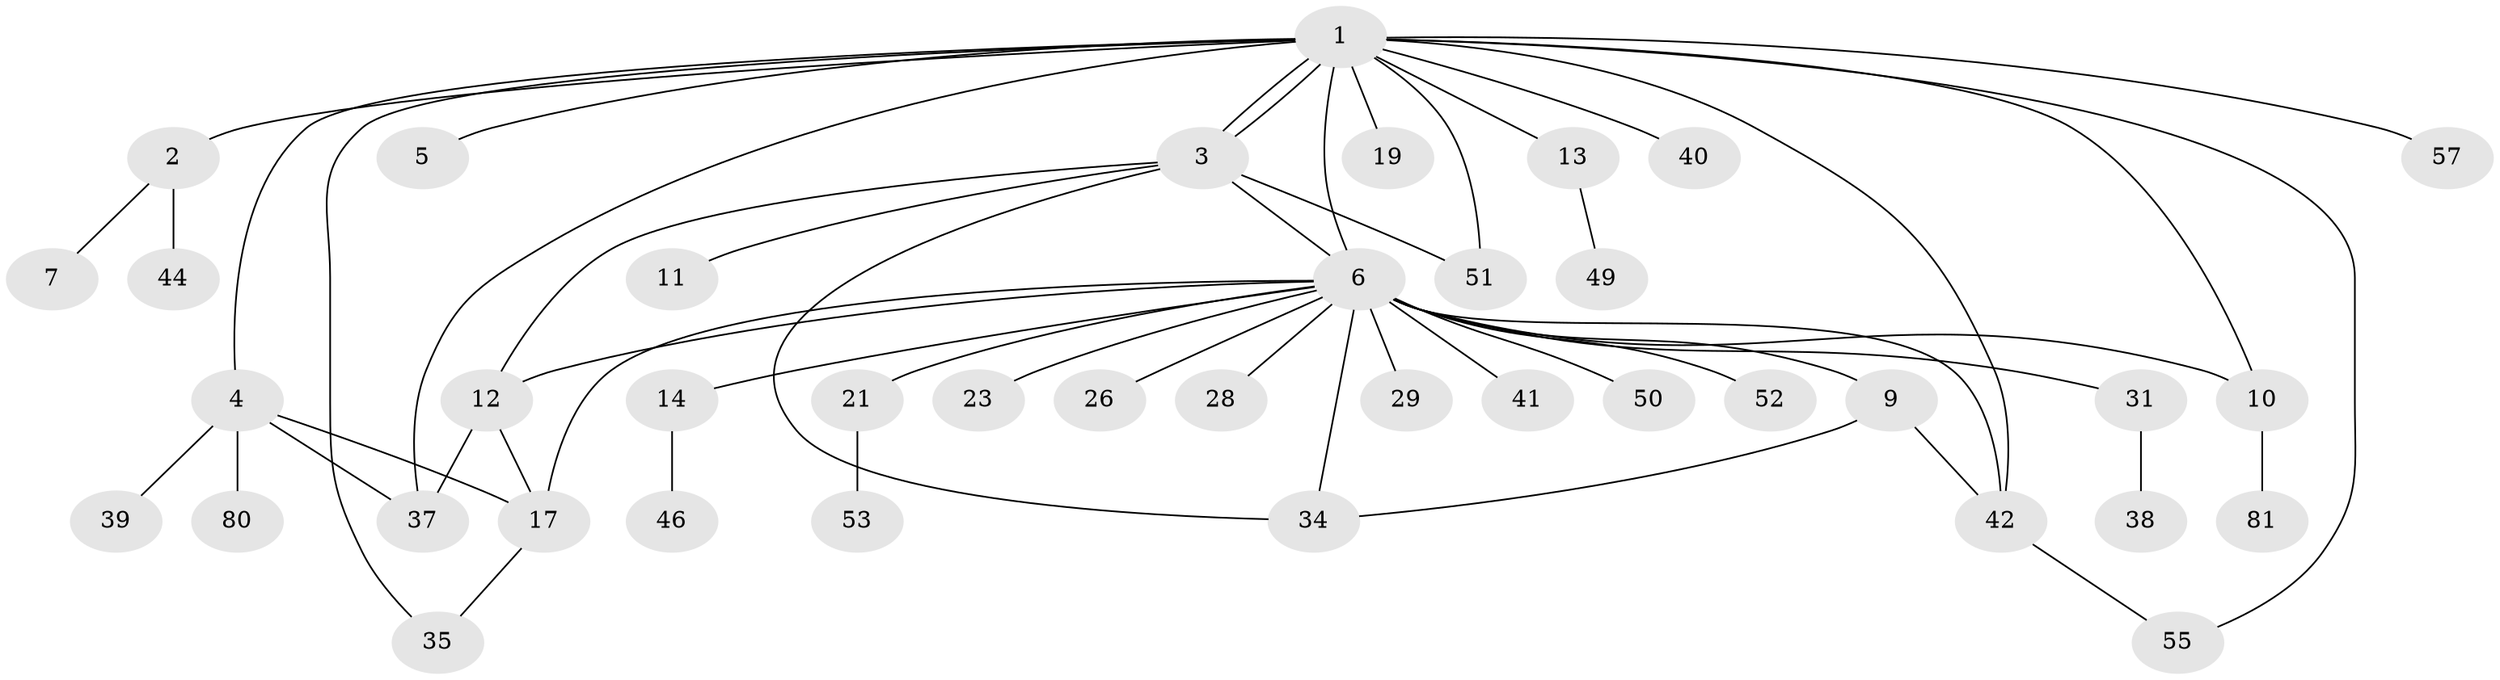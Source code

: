 // original degree distribution, {16: 0.024691358024691357, 3: 0.12345679012345678, 7: 0.037037037037037035, 5: 0.037037037037037035, 1: 0.49382716049382713, 4: 0.07407407407407407, 2: 0.19753086419753085, 6: 0.012345679012345678}
// Generated by graph-tools (version 1.1) at 2025/14/03/09/25 04:14:29]
// undirected, 40 vertices, 54 edges
graph export_dot {
graph [start="1"]
  node [color=gray90,style=filled];
  1;
  2;
  3;
  4;
  5;
  6 [super="+33+8+20+15+32+60"];
  7;
  9;
  10;
  11 [super="+62"];
  12 [super="+25"];
  13 [super="+27+43"];
  14;
  17 [super="+56+18"];
  19;
  21;
  23;
  26;
  28;
  29;
  31;
  34 [super="+74+73"];
  35;
  37 [super="+45+76"];
  38;
  39;
  40;
  41 [super="+71"];
  42 [super="+63+47"];
  44;
  46;
  49;
  50 [super="+68+65"];
  51;
  52;
  53;
  55 [super="+61"];
  57;
  80;
  81;
  1 -- 2;
  1 -- 3;
  1 -- 3;
  1 -- 4;
  1 -- 5;
  1 -- 6;
  1 -- 10;
  1 -- 13;
  1 -- 19;
  1 -- 35;
  1 -- 40;
  1 -- 42;
  1 -- 51;
  1 -- 55;
  1 -- 57;
  1 -- 37;
  2 -- 7;
  2 -- 44;
  3 -- 11;
  3 -- 12;
  3 -- 51;
  3 -- 34;
  3 -- 6;
  4 -- 17;
  4 -- 37;
  4 -- 39;
  4 -- 80;
  6 -- 9 [weight=2];
  6 -- 10;
  6 -- 26;
  6 -- 31;
  6 -- 41 [weight=2];
  6 -- 42;
  6 -- 52 [weight=3];
  6 -- 34;
  6 -- 14;
  6 -- 17;
  6 -- 29;
  6 -- 50;
  6 -- 21;
  6 -- 23;
  6 -- 28;
  6 -- 12;
  9 -- 34;
  9 -- 42;
  10 -- 81;
  12 -- 37;
  12 -- 17;
  13 -- 49;
  14 -- 46;
  17 -- 35;
  21 -- 53;
  31 -- 38;
  42 -- 55;
}
